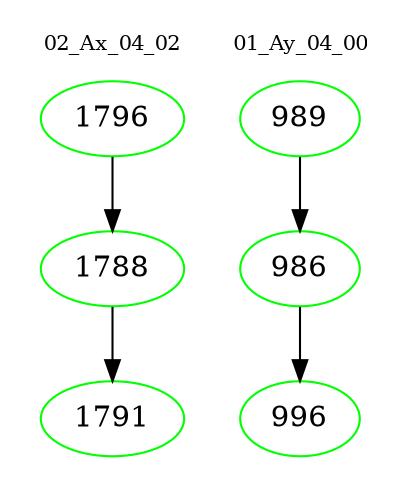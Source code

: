 digraph{
subgraph cluster_0 {
color = white
label = "02_Ax_04_02";
fontsize=10;
T0_1796 [label="1796", color="green"]
T0_1796 -> T0_1788 [color="black"]
T0_1788 [label="1788", color="green"]
T0_1788 -> T0_1791 [color="black"]
T0_1791 [label="1791", color="green"]
}
subgraph cluster_1 {
color = white
label = "01_Ay_04_00";
fontsize=10;
T1_989 [label="989", color="green"]
T1_989 -> T1_986 [color="black"]
T1_986 [label="986", color="green"]
T1_986 -> T1_996 [color="black"]
T1_996 [label="996", color="green"]
}
}
